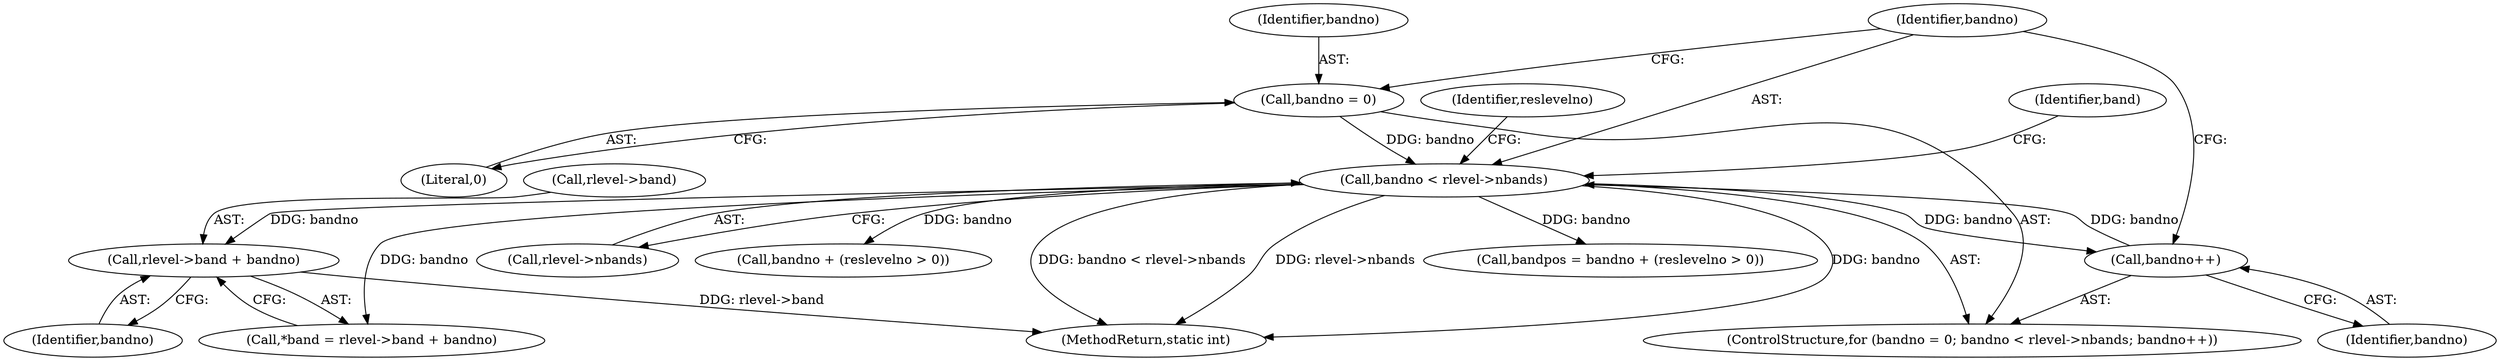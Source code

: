digraph "0_FFmpeg_fe448cd28d674c3eff3072552eae366d0b659ce9@pointer" {
"1000195" [label="(Call,rlevel->band + bandno)"];
"1000182" [label="(Call,bandno < rlevel->nbands)"];
"1000187" [label="(Call,bandno++)"];
"1000179" [label="(Call,bandno = 0)"];
"1000187" [label="(Call,bandno++)"];
"1000194" [label="(Identifier,band)"];
"1000184" [label="(Call,rlevel->nbands)"];
"1000199" [label="(Identifier,bandno)"];
"1000180" [label="(Identifier,bandno)"];
"1000207" [label="(Call,bandno + (reslevelno > 0))"];
"1000195" [label="(Call,rlevel->band + bandno)"];
"1000179" [label="(Call,bandno = 0)"];
"1000196" [label="(Call,rlevel->band)"];
"1000178" [label="(ControlStructure,for (bandno = 0; bandno < rlevel->nbands; bandno++))"];
"1000168" [label="(Identifier,reslevelno)"];
"1000205" [label="(Call,bandpos = bandno + (reslevelno > 0))"];
"1000193" [label="(Call,*band = rlevel->band + bandno)"];
"1000183" [label="(Identifier,bandno)"];
"1000188" [label="(Identifier,bandno)"];
"1001090" [label="(MethodReturn,static int)"];
"1000181" [label="(Literal,0)"];
"1000182" [label="(Call,bandno < rlevel->nbands)"];
"1000195" -> "1000193"  [label="AST: "];
"1000195" -> "1000199"  [label="CFG: "];
"1000196" -> "1000195"  [label="AST: "];
"1000199" -> "1000195"  [label="AST: "];
"1000193" -> "1000195"  [label="CFG: "];
"1000195" -> "1001090"  [label="DDG: rlevel->band"];
"1000182" -> "1000195"  [label="DDG: bandno"];
"1000182" -> "1000178"  [label="AST: "];
"1000182" -> "1000184"  [label="CFG: "];
"1000183" -> "1000182"  [label="AST: "];
"1000184" -> "1000182"  [label="AST: "];
"1000194" -> "1000182"  [label="CFG: "];
"1000168" -> "1000182"  [label="CFG: "];
"1000182" -> "1001090"  [label="DDG: bandno < rlevel->nbands"];
"1000182" -> "1001090"  [label="DDG: rlevel->nbands"];
"1000182" -> "1001090"  [label="DDG: bandno"];
"1000187" -> "1000182"  [label="DDG: bandno"];
"1000179" -> "1000182"  [label="DDG: bandno"];
"1000182" -> "1000187"  [label="DDG: bandno"];
"1000182" -> "1000193"  [label="DDG: bandno"];
"1000182" -> "1000205"  [label="DDG: bandno"];
"1000182" -> "1000207"  [label="DDG: bandno"];
"1000187" -> "1000178"  [label="AST: "];
"1000187" -> "1000188"  [label="CFG: "];
"1000188" -> "1000187"  [label="AST: "];
"1000183" -> "1000187"  [label="CFG: "];
"1000179" -> "1000178"  [label="AST: "];
"1000179" -> "1000181"  [label="CFG: "];
"1000180" -> "1000179"  [label="AST: "];
"1000181" -> "1000179"  [label="AST: "];
"1000183" -> "1000179"  [label="CFG: "];
}

